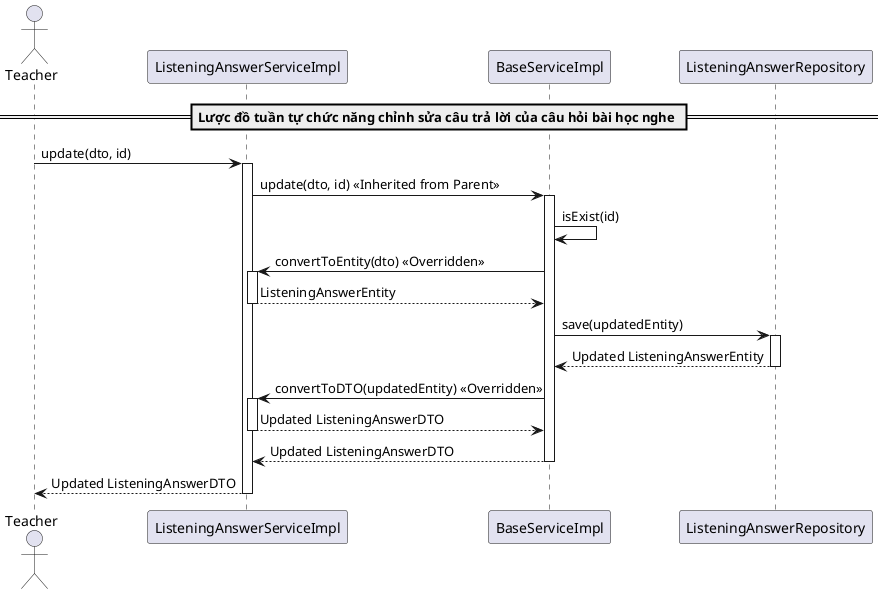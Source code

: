 @startuml updateListeningAnswer

actor Teacher
participant "ListeningAnswerServiceImpl" as ListeningAnswerService
participant "BaseServiceImpl" as BaseService
participant "ListeningAnswerRepository" as Repository


== Lược đồ tuần tự chức năng chỉnh sửa câu trả lời của câu hỏi bài học nghe ==
Teacher -> ListeningAnswerService: update(dto, id)
activate ListeningAnswerService

ListeningAnswerService -> BaseService: update(dto, id) << Inherited from Parent >>
activate BaseService

BaseService -> BaseService: isExist(id)
BaseService -> ListeningAnswerService: convertToEntity(dto) << Overridden >>
activate ListeningAnswerService
ListeningAnswerService --> BaseService: ListeningAnswerEntity
deactivate ListeningAnswerService

BaseService -> Repository: save(updatedEntity)
activate Repository
Repository --> BaseService: Updated ListeningAnswerEntity
deactivate Repository

BaseService -> ListeningAnswerService: convertToDTO(updatedEntity) << Overridden >>
activate ListeningAnswerService
ListeningAnswerService --> BaseService: Updated ListeningAnswerDTO
deactivate ListeningAnswerService

BaseService --> ListeningAnswerService: Updated ListeningAnswerDTO
deactivate BaseService

ListeningAnswerService --> Teacher: Updated ListeningAnswerDTO
deactivate ListeningAnswerService

@enduml
